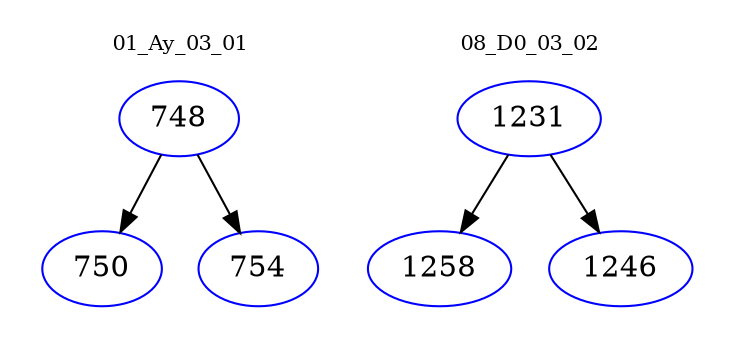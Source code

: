 digraph{
subgraph cluster_0 {
color = white
label = "01_Ay_03_01";
fontsize=10;
T0_748 [label="748", color="blue"]
T0_748 -> T0_750 [color="black"]
T0_750 [label="750", color="blue"]
T0_748 -> T0_754 [color="black"]
T0_754 [label="754", color="blue"]
}
subgraph cluster_1 {
color = white
label = "08_D0_03_02";
fontsize=10;
T1_1231 [label="1231", color="blue"]
T1_1231 -> T1_1258 [color="black"]
T1_1258 [label="1258", color="blue"]
T1_1231 -> T1_1246 [color="black"]
T1_1246 [label="1246", color="blue"]
}
}
